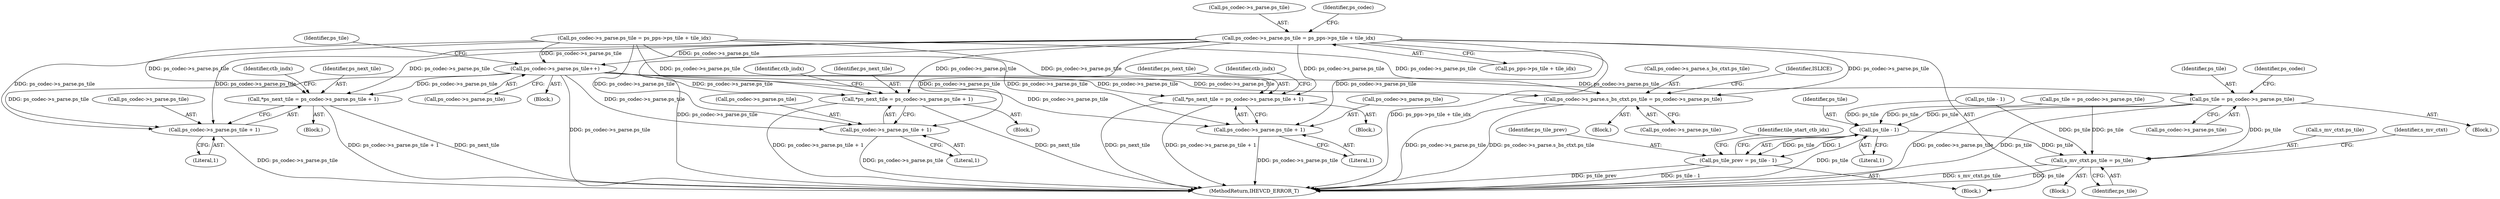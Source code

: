 digraph "0_Android_bcfc7124f6ef9f1ec128fb2e90de774a5b33d199_0@integer" {
"1001157" [label="(Call,ps_codec->s_parse.ps_tile = ps_pps->ps_tile + tile_idx)"];
"1002199" [label="(Call,*ps_next_tile = ps_codec->s_parse.ps_tile + 1)"];
"1002201" [label="(Call,ps_codec->s_parse.ps_tile + 1)"];
"1002362" [label="(Call,*ps_next_tile = ps_codec->s_parse.ps_tile + 1)"];
"1002364" [label="(Call,ps_codec->s_parse.ps_tile + 1)"];
"1002495" [label="(Call,*ps_next_tile = ps_codec->s_parse.ps_tile + 1)"];
"1002497" [label="(Call,ps_codec->s_parse.ps_tile + 1)"];
"1004041" [label="(Call,ps_codec->s_parse.s_bs_ctxt.ps_tile = ps_codec->s_parse.ps_tile)"];
"1004440" [label="(Call,ps_codec->s_parse.ps_tile++)"];
"1004492" [label="(Call,ps_tile = ps_codec->s_parse.ps_tile)"];
"1001177" [label="(Call,ps_tile - 1)"];
"1001175" [label="(Call,ps_tile_prev = ps_tile - 1)"];
"1003262" [label="(Call,s_mv_ctxt.ps_tile = ps_tile)"];
"1005079" [label="(MethodReturn,IHEVCD_ERROR_T)"];
"1002362" [label="(Call,*ps_next_tile = ps_codec->s_parse.ps_tile + 1)"];
"1004041" [label="(Call,ps_codec->s_parse.s_bs_ctxt.ps_tile = ps_codec->s_parse.ps_tile)"];
"1001178" [label="(Identifier,ps_tile)"];
"1002495" [label="(Call,*ps_next_tile = ps_codec->s_parse.ps_tile + 1)"];
"1000409" [label="(Call,ps_tile - 1)"];
"1002503" [label="(Literal,1)"];
"1001163" [label="(Call,ps_pps->ps_tile + tile_idx)"];
"1004451" [label="(Identifier,ps_tile)"];
"1004042" [label="(Call,ps_codec->s_parse.s_bs_ctxt.ps_tile)"];
"1001176" [label="(Identifier,ps_tile_prev)"];
"1002370" [label="(Literal,1)"];
"1004492" [label="(Call,ps_tile = ps_codec->s_parse.ps_tile)"];
"1001158" [label="(Call,ps_codec->s_parse.ps_tile)"];
"1002202" [label="(Call,ps_codec->s_parse.ps_tile)"];
"1002200" [label="(Identifier,ps_next_tile)"];
"1001175" [label="(Call,ps_tile_prev = ps_tile - 1)"];
"1004440" [label="(Call,ps_codec->s_parse.ps_tile++)"];
"1002493" [label="(Block,)"];
"1004491" [label="(Block,)"];
"1001177" [label="(Call,ps_tile - 1)"];
"1003262" [label="(Call,s_mv_ctxt.ps_tile = ps_tile)"];
"1002364" [label="(Call,ps_codec->s_parse.ps_tile + 1)"];
"1002199" [label="(Call,*ps_next_tile = ps_codec->s_parse.ps_tile + 1)"];
"1001157" [label="(Call,ps_codec->s_parse.ps_tile = ps_pps->ps_tile + tile_idx)"];
"1003207" [label="(Block,)"];
"1002497" [label="(Call,ps_codec->s_parse.ps_tile + 1)"];
"1004441" [label="(Call,ps_codec->s_parse.ps_tile)"];
"1002505" [label="(Identifier,ctb_indx)"];
"1002372" [label="(Identifier,ctb_indx)"];
"1003266" [label="(Identifier,ps_tile)"];
"1000398" [label="(Call,ps_tile = ps_codec->s_parse.ps_tile)"];
"1003263" [label="(Call,s_mv_ctxt.ps_tile)"];
"1002197" [label="(Block,)"];
"1004493" [label="(Identifier,ps_tile)"];
"1004056" [label="(Identifier,ISLICE)"];
"1002207" [label="(Literal,1)"];
"1004425" [label="(Block,)"];
"1004049" [label="(Call,ps_codec->s_parse.ps_tile)"];
"1001171" [label="(Identifier,ps_codec)"];
"1001179" [label="(Literal,1)"];
"1000380" [label="(Call,ps_codec->s_parse.ps_tile = ps_pps->ps_tile + tile_idx)"];
"1002201" [label="(Call,ps_codec->s_parse.ps_tile + 1)"];
"1002496" [label="(Identifier,ps_next_tile)"];
"1004502" [label="(Identifier,ps_codec)"];
"1002209" [label="(Identifier,ctb_indx)"];
"1001107" [label="(Block,)"];
"1003269" [label="(Identifier,s_mv_ctxt)"];
"1004494" [label="(Call,ps_codec->s_parse.ps_tile)"];
"1002365" [label="(Call,ps_codec->s_parse.ps_tile)"];
"1002498" [label="(Call,ps_codec->s_parse.ps_tile)"];
"1003700" [label="(Block,)"];
"1002363" [label="(Identifier,ps_next_tile)"];
"1002360" [label="(Block,)"];
"1001181" [label="(Identifier,tile_start_ctb_idx)"];
"1001157" -> "1001107"  [label="AST: "];
"1001157" -> "1001163"  [label="CFG: "];
"1001158" -> "1001157"  [label="AST: "];
"1001163" -> "1001157"  [label="AST: "];
"1001171" -> "1001157"  [label="CFG: "];
"1001157" -> "1005079"  [label="DDG: ps_pps->ps_tile + tile_idx"];
"1001157" -> "1005079"  [label="DDG: ps_codec->s_parse.ps_tile"];
"1001157" -> "1002199"  [label="DDG: ps_codec->s_parse.ps_tile"];
"1001157" -> "1002201"  [label="DDG: ps_codec->s_parse.ps_tile"];
"1001157" -> "1002362"  [label="DDG: ps_codec->s_parse.ps_tile"];
"1001157" -> "1002364"  [label="DDG: ps_codec->s_parse.ps_tile"];
"1001157" -> "1002495"  [label="DDG: ps_codec->s_parse.ps_tile"];
"1001157" -> "1002497"  [label="DDG: ps_codec->s_parse.ps_tile"];
"1001157" -> "1004041"  [label="DDG: ps_codec->s_parse.ps_tile"];
"1001157" -> "1004440"  [label="DDG: ps_codec->s_parse.ps_tile"];
"1002199" -> "1002197"  [label="AST: "];
"1002199" -> "1002201"  [label="CFG: "];
"1002200" -> "1002199"  [label="AST: "];
"1002201" -> "1002199"  [label="AST: "];
"1002209" -> "1002199"  [label="CFG: "];
"1002199" -> "1005079"  [label="DDG: ps_next_tile"];
"1002199" -> "1005079"  [label="DDG: ps_codec->s_parse.ps_tile + 1"];
"1004440" -> "1002199"  [label="DDG: ps_codec->s_parse.ps_tile"];
"1000380" -> "1002199"  [label="DDG: ps_codec->s_parse.ps_tile"];
"1002201" -> "1002207"  [label="CFG: "];
"1002202" -> "1002201"  [label="AST: "];
"1002207" -> "1002201"  [label="AST: "];
"1002201" -> "1005079"  [label="DDG: ps_codec->s_parse.ps_tile"];
"1004440" -> "1002201"  [label="DDG: ps_codec->s_parse.ps_tile"];
"1000380" -> "1002201"  [label="DDG: ps_codec->s_parse.ps_tile"];
"1002362" -> "1002360"  [label="AST: "];
"1002362" -> "1002364"  [label="CFG: "];
"1002363" -> "1002362"  [label="AST: "];
"1002364" -> "1002362"  [label="AST: "];
"1002372" -> "1002362"  [label="CFG: "];
"1002362" -> "1005079"  [label="DDG: ps_codec->s_parse.ps_tile + 1"];
"1002362" -> "1005079"  [label="DDG: ps_next_tile"];
"1004440" -> "1002362"  [label="DDG: ps_codec->s_parse.ps_tile"];
"1000380" -> "1002362"  [label="DDG: ps_codec->s_parse.ps_tile"];
"1002364" -> "1002370"  [label="CFG: "];
"1002365" -> "1002364"  [label="AST: "];
"1002370" -> "1002364"  [label="AST: "];
"1002364" -> "1005079"  [label="DDG: ps_codec->s_parse.ps_tile"];
"1004440" -> "1002364"  [label="DDG: ps_codec->s_parse.ps_tile"];
"1000380" -> "1002364"  [label="DDG: ps_codec->s_parse.ps_tile"];
"1002495" -> "1002493"  [label="AST: "];
"1002495" -> "1002497"  [label="CFG: "];
"1002496" -> "1002495"  [label="AST: "];
"1002497" -> "1002495"  [label="AST: "];
"1002505" -> "1002495"  [label="CFG: "];
"1002495" -> "1005079"  [label="DDG: ps_next_tile"];
"1002495" -> "1005079"  [label="DDG: ps_codec->s_parse.ps_tile + 1"];
"1004440" -> "1002495"  [label="DDG: ps_codec->s_parse.ps_tile"];
"1000380" -> "1002495"  [label="DDG: ps_codec->s_parse.ps_tile"];
"1002497" -> "1002503"  [label="CFG: "];
"1002498" -> "1002497"  [label="AST: "];
"1002503" -> "1002497"  [label="AST: "];
"1002497" -> "1005079"  [label="DDG: ps_codec->s_parse.ps_tile"];
"1004440" -> "1002497"  [label="DDG: ps_codec->s_parse.ps_tile"];
"1000380" -> "1002497"  [label="DDG: ps_codec->s_parse.ps_tile"];
"1004041" -> "1003700"  [label="AST: "];
"1004041" -> "1004049"  [label="CFG: "];
"1004042" -> "1004041"  [label="AST: "];
"1004049" -> "1004041"  [label="AST: "];
"1004056" -> "1004041"  [label="CFG: "];
"1004041" -> "1005079"  [label="DDG: ps_codec->s_parse.ps_tile"];
"1004041" -> "1005079"  [label="DDG: ps_codec->s_parse.s_bs_ctxt.ps_tile"];
"1004440" -> "1004041"  [label="DDG: ps_codec->s_parse.ps_tile"];
"1000380" -> "1004041"  [label="DDG: ps_codec->s_parse.ps_tile"];
"1004440" -> "1004425"  [label="AST: "];
"1004440" -> "1004441"  [label="CFG: "];
"1004441" -> "1004440"  [label="AST: "];
"1004451" -> "1004440"  [label="CFG: "];
"1004440" -> "1005079"  [label="DDG: ps_codec->s_parse.ps_tile"];
"1000380" -> "1004440"  [label="DDG: ps_codec->s_parse.ps_tile"];
"1004440" -> "1004492"  [label="DDG: ps_codec->s_parse.ps_tile"];
"1004492" -> "1004491"  [label="AST: "];
"1004492" -> "1004494"  [label="CFG: "];
"1004493" -> "1004492"  [label="AST: "];
"1004494" -> "1004492"  [label="AST: "];
"1004502" -> "1004492"  [label="CFG: "];
"1004492" -> "1005079"  [label="DDG: ps_codec->s_parse.ps_tile"];
"1004492" -> "1005079"  [label="DDG: ps_tile"];
"1004492" -> "1001177"  [label="DDG: ps_tile"];
"1004492" -> "1003262"  [label="DDG: ps_tile"];
"1001177" -> "1001175"  [label="AST: "];
"1001177" -> "1001179"  [label="CFG: "];
"1001178" -> "1001177"  [label="AST: "];
"1001179" -> "1001177"  [label="AST: "];
"1001175" -> "1001177"  [label="CFG: "];
"1001177" -> "1005079"  [label="DDG: ps_tile"];
"1001177" -> "1001175"  [label="DDG: ps_tile"];
"1001177" -> "1001175"  [label="DDG: 1"];
"1000409" -> "1001177"  [label="DDG: ps_tile"];
"1000398" -> "1001177"  [label="DDG: ps_tile"];
"1001177" -> "1003262"  [label="DDG: ps_tile"];
"1001175" -> "1001107"  [label="AST: "];
"1001176" -> "1001175"  [label="AST: "];
"1001181" -> "1001175"  [label="CFG: "];
"1001175" -> "1005079"  [label="DDG: ps_tile_prev"];
"1001175" -> "1005079"  [label="DDG: ps_tile - 1"];
"1003262" -> "1003207"  [label="AST: "];
"1003262" -> "1003266"  [label="CFG: "];
"1003263" -> "1003262"  [label="AST: "];
"1003266" -> "1003262"  [label="AST: "];
"1003269" -> "1003262"  [label="CFG: "];
"1003262" -> "1005079"  [label="DDG: ps_tile"];
"1003262" -> "1005079"  [label="DDG: s_mv_ctxt.ps_tile"];
"1000409" -> "1003262"  [label="DDG: ps_tile"];
"1000398" -> "1003262"  [label="DDG: ps_tile"];
}
